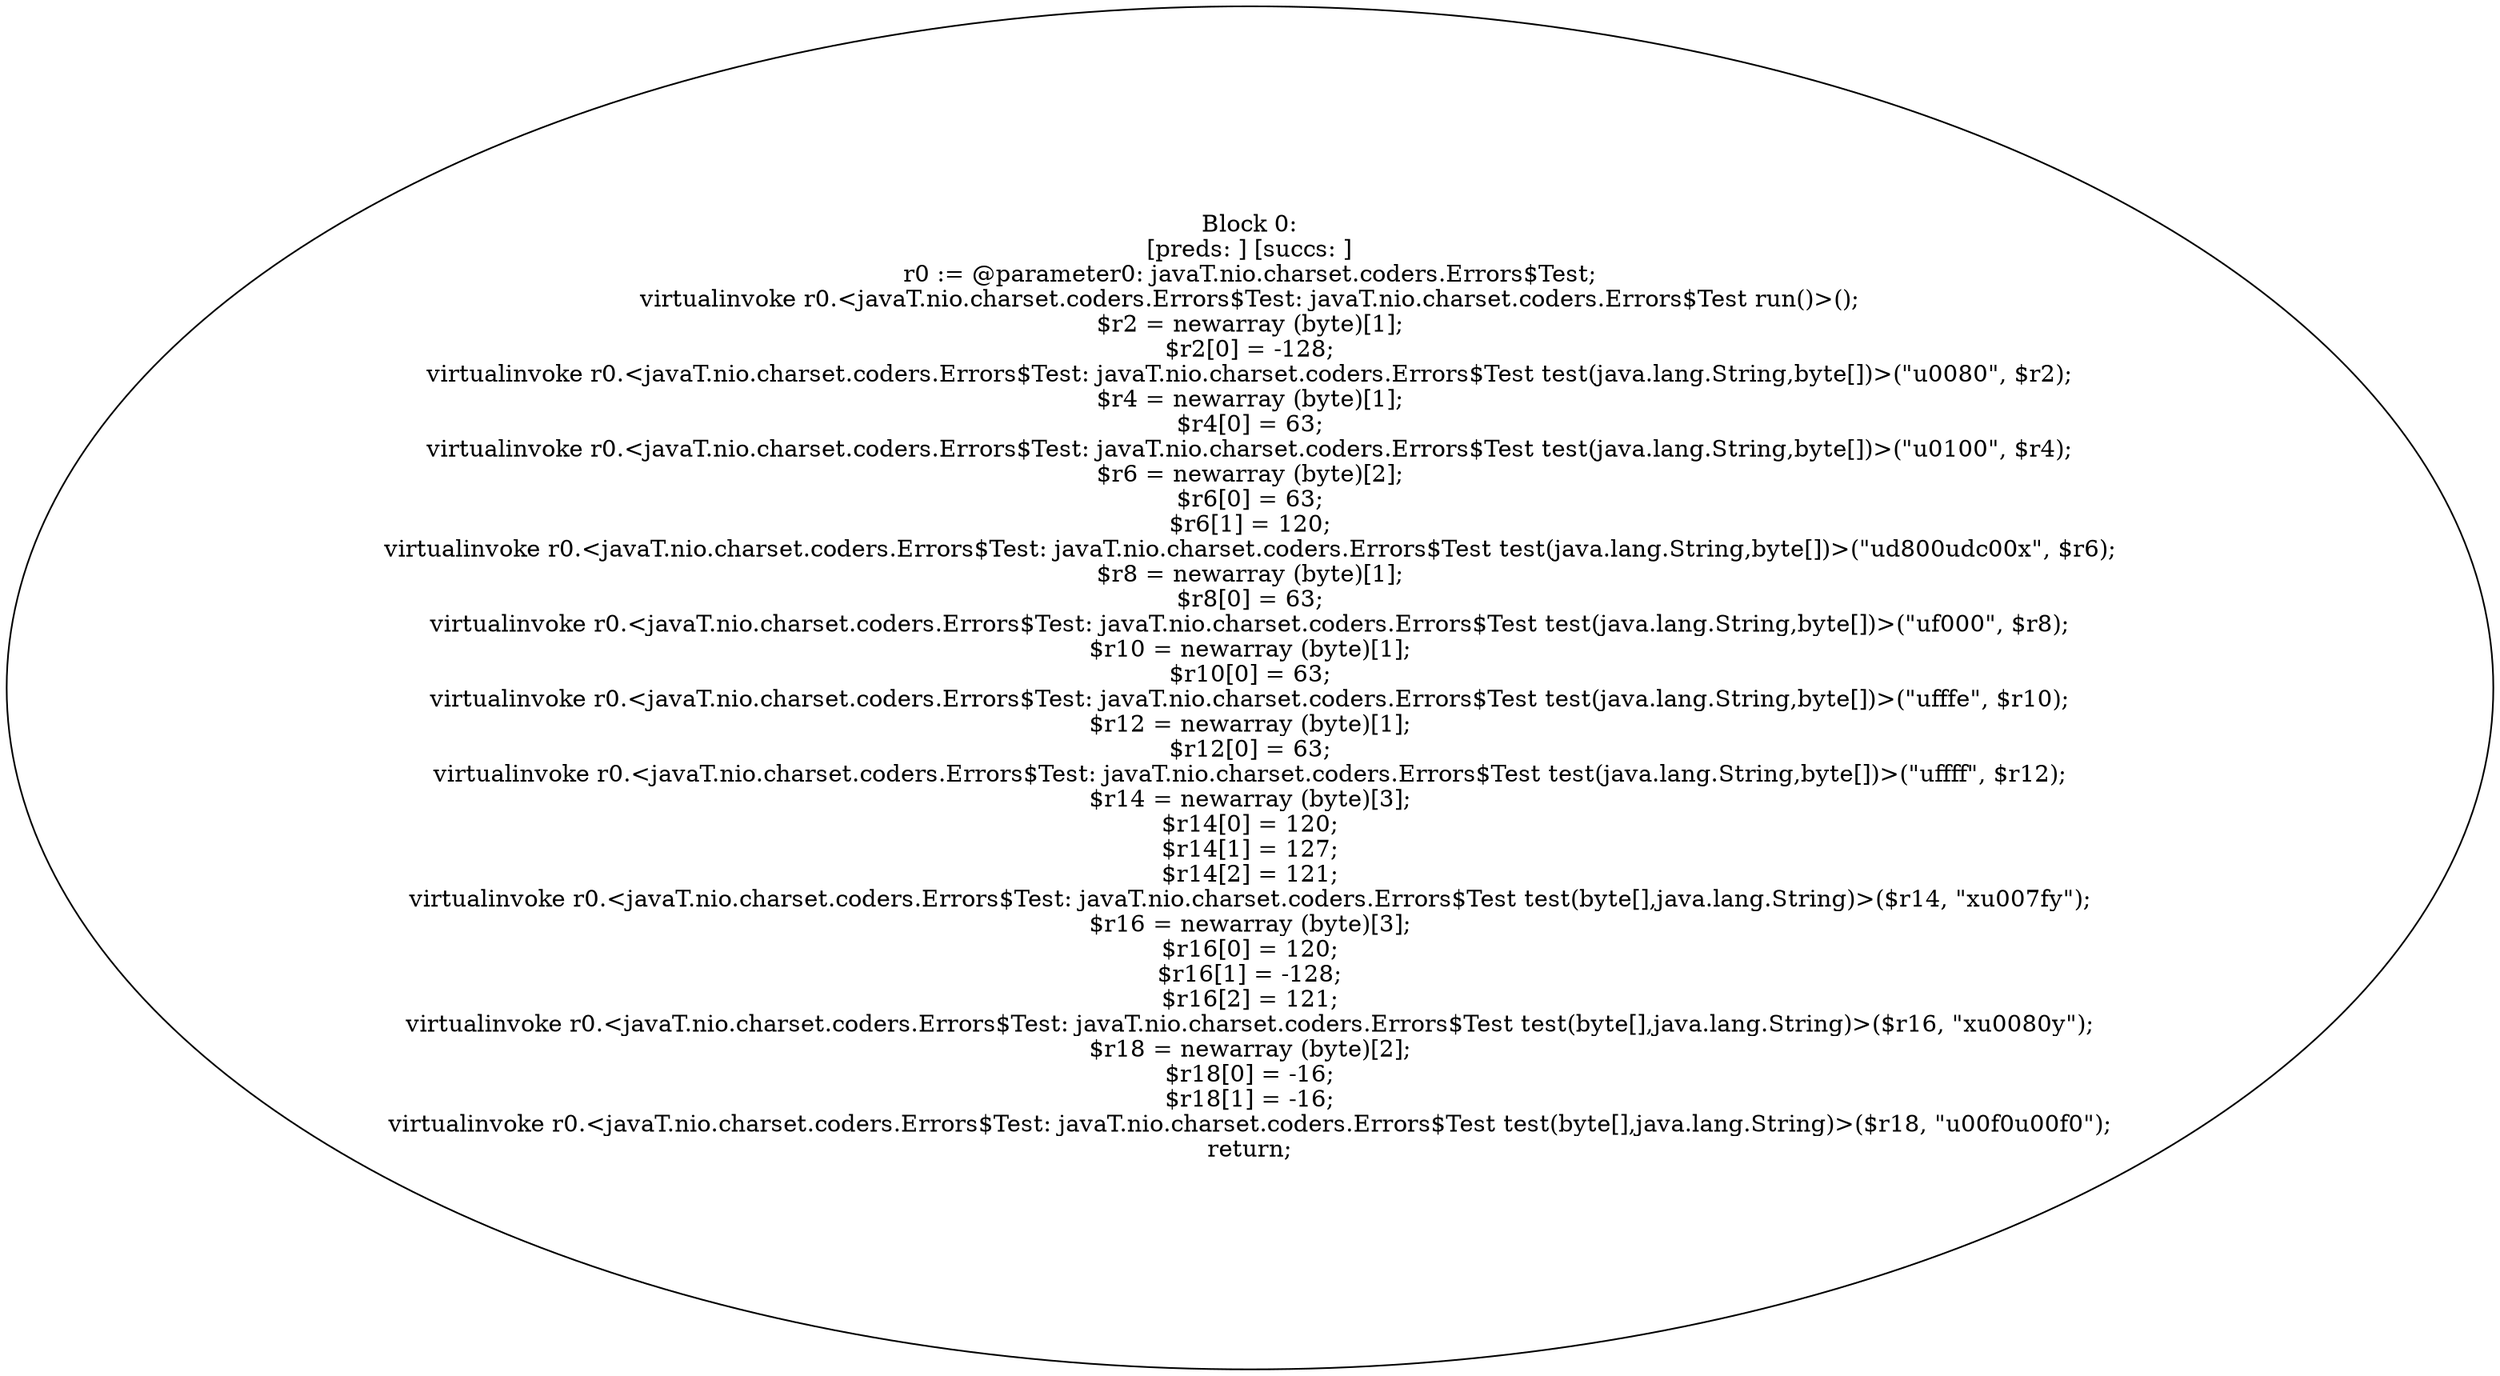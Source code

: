 digraph "unitGraph" {
    "Block 0:
[preds: ] [succs: ]
r0 := @parameter0: javaT.nio.charset.coders.Errors$Test;
virtualinvoke r0.<javaT.nio.charset.coders.Errors$Test: javaT.nio.charset.coders.Errors$Test run()>();
$r2 = newarray (byte)[1];
$r2[0] = -128;
virtualinvoke r0.<javaT.nio.charset.coders.Errors$Test: javaT.nio.charset.coders.Errors$Test test(java.lang.String,byte[])>(\"\u0080\", $r2);
$r4 = newarray (byte)[1];
$r4[0] = 63;
virtualinvoke r0.<javaT.nio.charset.coders.Errors$Test: javaT.nio.charset.coders.Errors$Test test(java.lang.String,byte[])>(\"\u0100\", $r4);
$r6 = newarray (byte)[2];
$r6[0] = 63;
$r6[1] = 120;
virtualinvoke r0.<javaT.nio.charset.coders.Errors$Test: javaT.nio.charset.coders.Errors$Test test(java.lang.String,byte[])>(\"\ud800\udc00x\", $r6);
$r8 = newarray (byte)[1];
$r8[0] = 63;
virtualinvoke r0.<javaT.nio.charset.coders.Errors$Test: javaT.nio.charset.coders.Errors$Test test(java.lang.String,byte[])>(\"\uf000\", $r8);
$r10 = newarray (byte)[1];
$r10[0] = 63;
virtualinvoke r0.<javaT.nio.charset.coders.Errors$Test: javaT.nio.charset.coders.Errors$Test test(java.lang.String,byte[])>(\"\ufffe\", $r10);
$r12 = newarray (byte)[1];
$r12[0] = 63;
virtualinvoke r0.<javaT.nio.charset.coders.Errors$Test: javaT.nio.charset.coders.Errors$Test test(java.lang.String,byte[])>(\"\uffff\", $r12);
$r14 = newarray (byte)[3];
$r14[0] = 120;
$r14[1] = 127;
$r14[2] = 121;
virtualinvoke r0.<javaT.nio.charset.coders.Errors$Test: javaT.nio.charset.coders.Errors$Test test(byte[],java.lang.String)>($r14, \"x\u007fy\");
$r16 = newarray (byte)[3];
$r16[0] = 120;
$r16[1] = -128;
$r16[2] = 121;
virtualinvoke r0.<javaT.nio.charset.coders.Errors$Test: javaT.nio.charset.coders.Errors$Test test(byte[],java.lang.String)>($r16, \"x\u0080y\");
$r18 = newarray (byte)[2];
$r18[0] = -16;
$r18[1] = -16;
virtualinvoke r0.<javaT.nio.charset.coders.Errors$Test: javaT.nio.charset.coders.Errors$Test test(byte[],java.lang.String)>($r18, \"\u00f0\u00f0\");
return;
"
}
